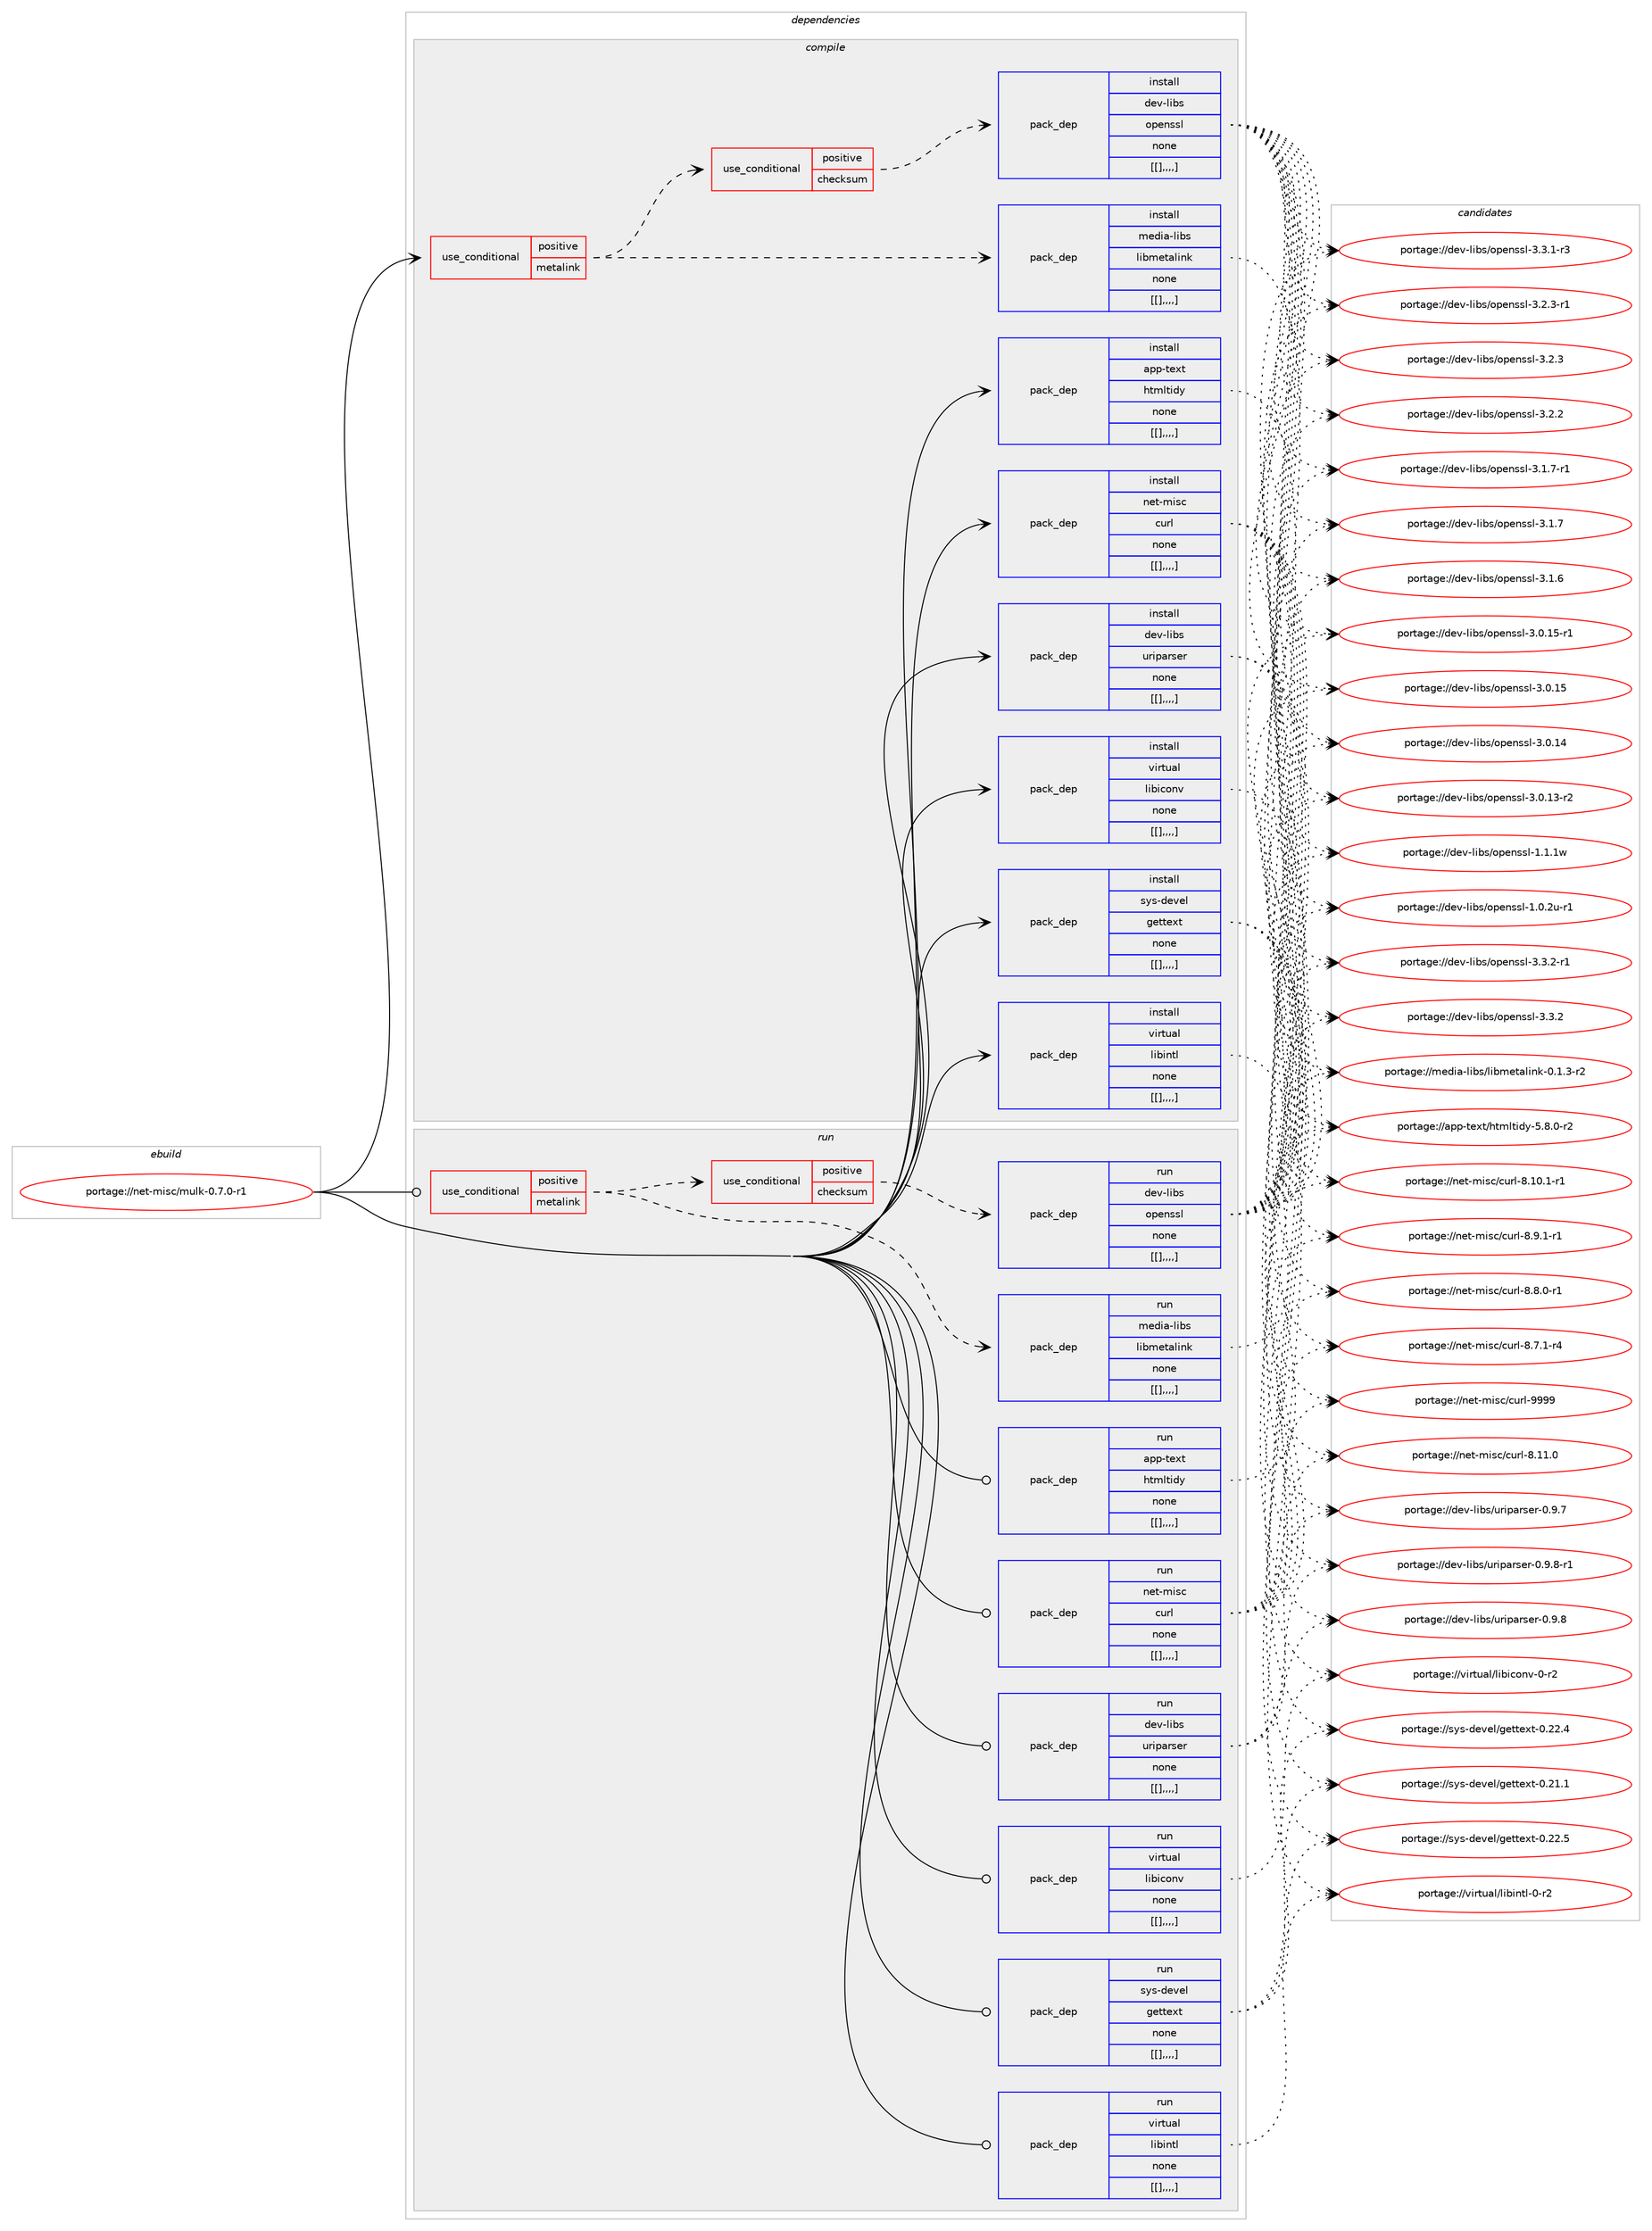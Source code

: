 digraph prolog {

# *************
# Graph options
# *************

newrank=true;
concentrate=true;
compound=true;
graph [rankdir=LR,fontname=Helvetica,fontsize=10,ranksep=1.5];#, ranksep=2.5, nodesep=0.2];
edge  [arrowhead=vee];
node  [fontname=Helvetica,fontsize=10];

# **********
# The ebuild
# **********

subgraph cluster_leftcol {
color=gray;
label=<<i>ebuild</i>>;
id [label="portage://net-misc/mulk-0.7.0-r1", color=red, width=4, href="../net-misc/mulk-0.7.0-r1.svg"];
}

# ****************
# The dependencies
# ****************

subgraph cluster_midcol {
color=gray;
label=<<i>dependencies</i>>;
subgraph cluster_compile {
fillcolor="#eeeeee";
style=filled;
label=<<i>compile</i>>;
subgraph cond72 {
dependency268 [label=<<TABLE BORDER="0" CELLBORDER="1" CELLSPACING="0" CELLPADDING="4"><TR><TD ROWSPAN="3" CELLPADDING="10">use_conditional</TD></TR><TR><TD>positive</TD></TR><TR><TD>metalink</TD></TR></TABLE>>, shape=none, color=red];
subgraph pack201 {
dependency270 [label=<<TABLE BORDER="0" CELLBORDER="1" CELLSPACING="0" CELLPADDING="4" WIDTH="220"><TR><TD ROWSPAN="6" CELLPADDING="30">pack_dep</TD></TR><TR><TD WIDTH="110">install</TD></TR><TR><TD>media-libs</TD></TR><TR><TD>libmetalink</TD></TR><TR><TD>none</TD></TR><TR><TD>[[],,,,]</TD></TR></TABLE>>, shape=none, color=blue];
}
dependency268:e -> dependency270:w [weight=20,style="dashed",arrowhead="vee"];
subgraph cond75 {
dependency283 [label=<<TABLE BORDER="0" CELLBORDER="1" CELLSPACING="0" CELLPADDING="4"><TR><TD ROWSPAN="3" CELLPADDING="10">use_conditional</TD></TR><TR><TD>positive</TD></TR><TR><TD>checksum</TD></TR></TABLE>>, shape=none, color=red];
subgraph pack213 {
dependency298 [label=<<TABLE BORDER="0" CELLBORDER="1" CELLSPACING="0" CELLPADDING="4" WIDTH="220"><TR><TD ROWSPAN="6" CELLPADDING="30">pack_dep</TD></TR><TR><TD WIDTH="110">install</TD></TR><TR><TD>dev-libs</TD></TR><TR><TD>openssl</TD></TR><TR><TD>none</TD></TR><TR><TD>[[],,,,]</TD></TR></TABLE>>, shape=none, color=blue];
}
dependency283:e -> dependency298:w [weight=20,style="dashed",arrowhead="vee"];
}
dependency268:e -> dependency283:w [weight=20,style="dashed",arrowhead="vee"];
}
id:e -> dependency268:w [weight=20,style="solid",arrowhead="vee"];
subgraph pack230 {
dependency308 [label=<<TABLE BORDER="0" CELLBORDER="1" CELLSPACING="0" CELLPADDING="4" WIDTH="220"><TR><TD ROWSPAN="6" CELLPADDING="30">pack_dep</TD></TR><TR><TD WIDTH="110">install</TD></TR><TR><TD>app-text</TD></TR><TR><TD>htmltidy</TD></TR><TR><TD>none</TD></TR><TR><TD>[[],,,,]</TD></TR></TABLE>>, shape=none, color=blue];
}
id:e -> dependency308:w [weight=20,style="solid",arrowhead="vee"];
subgraph pack233 {
dependency314 [label=<<TABLE BORDER="0" CELLBORDER="1" CELLSPACING="0" CELLPADDING="4" WIDTH="220"><TR><TD ROWSPAN="6" CELLPADDING="30">pack_dep</TD></TR><TR><TD WIDTH="110">install</TD></TR><TR><TD>dev-libs</TD></TR><TR><TD>uriparser</TD></TR><TR><TD>none</TD></TR><TR><TD>[[],,,,]</TD></TR></TABLE>>, shape=none, color=blue];
}
id:e -> dependency314:w [weight=20,style="solid",arrowhead="vee"];
subgraph pack241 {
dependency328 [label=<<TABLE BORDER="0" CELLBORDER="1" CELLSPACING="0" CELLPADDING="4" WIDTH="220"><TR><TD ROWSPAN="6" CELLPADDING="30">pack_dep</TD></TR><TR><TD WIDTH="110">install</TD></TR><TR><TD>net-misc</TD></TR><TR><TD>curl</TD></TR><TR><TD>none</TD></TR><TR><TD>[[],,,,]</TD></TR></TABLE>>, shape=none, color=blue];
}
id:e -> dependency328:w [weight=20,style="solid",arrowhead="vee"];
subgraph pack248 {
dependency338 [label=<<TABLE BORDER="0" CELLBORDER="1" CELLSPACING="0" CELLPADDING="4" WIDTH="220"><TR><TD ROWSPAN="6" CELLPADDING="30">pack_dep</TD></TR><TR><TD WIDTH="110">install</TD></TR><TR><TD>sys-devel</TD></TR><TR><TD>gettext</TD></TR><TR><TD>none</TD></TR><TR><TD>[[],,,,]</TD></TR></TABLE>>, shape=none, color=blue];
}
id:e -> dependency338:w [weight=20,style="solid",arrowhead="vee"];
subgraph pack258 {
dependency348 [label=<<TABLE BORDER="0" CELLBORDER="1" CELLSPACING="0" CELLPADDING="4" WIDTH="220"><TR><TD ROWSPAN="6" CELLPADDING="30">pack_dep</TD></TR><TR><TD WIDTH="110">install</TD></TR><TR><TD>virtual</TD></TR><TR><TD>libiconv</TD></TR><TR><TD>none</TD></TR><TR><TD>[[],,,,]</TD></TR></TABLE>>, shape=none, color=blue];
}
id:e -> dependency348:w [weight=20,style="solid",arrowhead="vee"];
subgraph pack262 {
dependency359 [label=<<TABLE BORDER="0" CELLBORDER="1" CELLSPACING="0" CELLPADDING="4" WIDTH="220"><TR><TD ROWSPAN="6" CELLPADDING="30">pack_dep</TD></TR><TR><TD WIDTH="110">install</TD></TR><TR><TD>virtual</TD></TR><TR><TD>libintl</TD></TR><TR><TD>none</TD></TR><TR><TD>[[],,,,]</TD></TR></TABLE>>, shape=none, color=blue];
}
id:e -> dependency359:w [weight=20,style="solid",arrowhead="vee"];
}
subgraph cluster_compileandrun {
fillcolor="#eeeeee";
style=filled;
label=<<i>compile and run</i>>;
}
subgraph cluster_run {
fillcolor="#eeeeee";
style=filled;
label=<<i>run</i>>;
subgraph cond99 {
dependency365 [label=<<TABLE BORDER="0" CELLBORDER="1" CELLSPACING="0" CELLPADDING="4"><TR><TD ROWSPAN="3" CELLPADDING="10">use_conditional</TD></TR><TR><TD>positive</TD></TR><TR><TD>metalink</TD></TR></TABLE>>, shape=none, color=red];
subgraph pack272 {
dependency377 [label=<<TABLE BORDER="0" CELLBORDER="1" CELLSPACING="0" CELLPADDING="4" WIDTH="220"><TR><TD ROWSPAN="6" CELLPADDING="30">pack_dep</TD></TR><TR><TD WIDTH="110">run</TD></TR><TR><TD>media-libs</TD></TR><TR><TD>libmetalink</TD></TR><TR><TD>none</TD></TR><TR><TD>[[],,,,]</TD></TR></TABLE>>, shape=none, color=blue];
}
dependency365:e -> dependency377:w [weight=20,style="dashed",arrowhead="vee"];
subgraph cond108 {
dependency403 [label=<<TABLE BORDER="0" CELLBORDER="1" CELLSPACING="0" CELLPADDING="4"><TR><TD ROWSPAN="3" CELLPADDING="10">use_conditional</TD></TR><TR><TD>positive</TD></TR><TR><TD>checksum</TD></TR></TABLE>>, shape=none, color=red];
subgraph pack290 {
dependency407 [label=<<TABLE BORDER="0" CELLBORDER="1" CELLSPACING="0" CELLPADDING="4" WIDTH="220"><TR><TD ROWSPAN="6" CELLPADDING="30">pack_dep</TD></TR><TR><TD WIDTH="110">run</TD></TR><TR><TD>dev-libs</TD></TR><TR><TD>openssl</TD></TR><TR><TD>none</TD></TR><TR><TD>[[],,,,]</TD></TR></TABLE>>, shape=none, color=blue];
}
dependency403:e -> dependency407:w [weight=20,style="dashed",arrowhead="vee"];
}
dependency365:e -> dependency403:w [weight=20,style="dashed",arrowhead="vee"];
}
id:e -> dependency365:w [weight=20,style="solid",arrowhead="odot"];
subgraph pack297 {
dependency415 [label=<<TABLE BORDER="0" CELLBORDER="1" CELLSPACING="0" CELLPADDING="4" WIDTH="220"><TR><TD ROWSPAN="6" CELLPADDING="30">pack_dep</TD></TR><TR><TD WIDTH="110">run</TD></TR><TR><TD>app-text</TD></TR><TR><TD>htmltidy</TD></TR><TR><TD>none</TD></TR><TR><TD>[[],,,,]</TD></TR></TABLE>>, shape=none, color=blue];
}
id:e -> dependency415:w [weight=20,style="solid",arrowhead="odot"];
subgraph pack300 {
dependency420 [label=<<TABLE BORDER="0" CELLBORDER="1" CELLSPACING="0" CELLPADDING="4" WIDTH="220"><TR><TD ROWSPAN="6" CELLPADDING="30">pack_dep</TD></TR><TR><TD WIDTH="110">run</TD></TR><TR><TD>dev-libs</TD></TR><TR><TD>uriparser</TD></TR><TR><TD>none</TD></TR><TR><TD>[[],,,,]</TD></TR></TABLE>>, shape=none, color=blue];
}
id:e -> dependency420:w [weight=20,style="solid",arrowhead="odot"];
subgraph pack305 {
dependency427 [label=<<TABLE BORDER="0" CELLBORDER="1" CELLSPACING="0" CELLPADDING="4" WIDTH="220"><TR><TD ROWSPAN="6" CELLPADDING="30">pack_dep</TD></TR><TR><TD WIDTH="110">run</TD></TR><TR><TD>net-misc</TD></TR><TR><TD>curl</TD></TR><TR><TD>none</TD></TR><TR><TD>[[],,,,]</TD></TR></TABLE>>, shape=none, color=blue];
}
id:e -> dependency427:w [weight=20,style="solid",arrowhead="odot"];
subgraph pack310 {
dependency433 [label=<<TABLE BORDER="0" CELLBORDER="1" CELLSPACING="0" CELLPADDING="4" WIDTH="220"><TR><TD ROWSPAN="6" CELLPADDING="30">pack_dep</TD></TR><TR><TD WIDTH="110">run</TD></TR><TR><TD>sys-devel</TD></TR><TR><TD>gettext</TD></TR><TR><TD>none</TD></TR><TR><TD>[[],,,,]</TD></TR></TABLE>>, shape=none, color=blue];
}
id:e -> dependency433:w [weight=20,style="solid",arrowhead="odot"];
subgraph pack319 {
dependency445 [label=<<TABLE BORDER="0" CELLBORDER="1" CELLSPACING="0" CELLPADDING="4" WIDTH="220"><TR><TD ROWSPAN="6" CELLPADDING="30">pack_dep</TD></TR><TR><TD WIDTH="110">run</TD></TR><TR><TD>virtual</TD></TR><TR><TD>libiconv</TD></TR><TR><TD>none</TD></TR><TR><TD>[[],,,,]</TD></TR></TABLE>>, shape=none, color=blue];
}
id:e -> dependency445:w [weight=20,style="solid",arrowhead="odot"];
subgraph pack327 {
dependency457 [label=<<TABLE BORDER="0" CELLBORDER="1" CELLSPACING="0" CELLPADDING="4" WIDTH="220"><TR><TD ROWSPAN="6" CELLPADDING="30">pack_dep</TD></TR><TR><TD WIDTH="110">run</TD></TR><TR><TD>virtual</TD></TR><TR><TD>libintl</TD></TR><TR><TD>none</TD></TR><TR><TD>[[],,,,]</TD></TR></TABLE>>, shape=none, color=blue];
}
id:e -> dependency457:w [weight=20,style="solid",arrowhead="odot"];
}
}

# **************
# The candidates
# **************

subgraph cluster_choices {
rank=same;
color=gray;
label=<<i>candidates</i>>;

subgraph choice212 {
color=black;
nodesep=1;
choice1091011001059745108105981154710810598109101116971081051101074548464946514511450 [label="portage://media-libs/libmetalink-0.1.3-r2", color=red, width=4,href="../media-libs/libmetalink-0.1.3-r2.svg"];
dependency270:e -> choice1091011001059745108105981154710810598109101116971081051101074548464946514511450:w [style=dotted,weight="100"];
}
subgraph choice214 {
color=black;
nodesep=1;
choice1001011184510810598115471111121011101151151084551465146504511449 [label="portage://dev-libs/openssl-3.3.2-r1", color=red, width=4,href="../dev-libs/openssl-3.3.2-r1.svg"];
choice100101118451081059811547111112101110115115108455146514650 [label="portage://dev-libs/openssl-3.3.2", color=red, width=4,href="../dev-libs/openssl-3.3.2.svg"];
choice1001011184510810598115471111121011101151151084551465146494511451 [label="portage://dev-libs/openssl-3.3.1-r3", color=red, width=4,href="../dev-libs/openssl-3.3.1-r3.svg"];
choice1001011184510810598115471111121011101151151084551465046514511449 [label="portage://dev-libs/openssl-3.2.3-r1", color=red, width=4,href="../dev-libs/openssl-3.2.3-r1.svg"];
choice100101118451081059811547111112101110115115108455146504651 [label="portage://dev-libs/openssl-3.2.3", color=red, width=4,href="../dev-libs/openssl-3.2.3.svg"];
choice100101118451081059811547111112101110115115108455146504650 [label="portage://dev-libs/openssl-3.2.2", color=red, width=4,href="../dev-libs/openssl-3.2.2.svg"];
choice1001011184510810598115471111121011101151151084551464946554511449 [label="portage://dev-libs/openssl-3.1.7-r1", color=red, width=4,href="../dev-libs/openssl-3.1.7-r1.svg"];
choice100101118451081059811547111112101110115115108455146494655 [label="portage://dev-libs/openssl-3.1.7", color=red, width=4,href="../dev-libs/openssl-3.1.7.svg"];
choice100101118451081059811547111112101110115115108455146494654 [label="portage://dev-libs/openssl-3.1.6", color=red, width=4,href="../dev-libs/openssl-3.1.6.svg"];
choice100101118451081059811547111112101110115115108455146484649534511449 [label="portage://dev-libs/openssl-3.0.15-r1", color=red, width=4,href="../dev-libs/openssl-3.0.15-r1.svg"];
choice10010111845108105981154711111210111011511510845514648464953 [label="portage://dev-libs/openssl-3.0.15", color=red, width=4,href="../dev-libs/openssl-3.0.15.svg"];
choice10010111845108105981154711111210111011511510845514648464952 [label="portage://dev-libs/openssl-3.0.14", color=red, width=4,href="../dev-libs/openssl-3.0.14.svg"];
choice100101118451081059811547111112101110115115108455146484649514511450 [label="portage://dev-libs/openssl-3.0.13-r2", color=red, width=4,href="../dev-libs/openssl-3.0.13-r2.svg"];
choice100101118451081059811547111112101110115115108454946494649119 [label="portage://dev-libs/openssl-1.1.1w", color=red, width=4,href="../dev-libs/openssl-1.1.1w.svg"];
choice1001011184510810598115471111121011101151151084549464846501174511449 [label="portage://dev-libs/openssl-1.0.2u-r1", color=red, width=4,href="../dev-libs/openssl-1.0.2u-r1.svg"];
dependency298:e -> choice1001011184510810598115471111121011101151151084551465146504511449:w [style=dotted,weight="100"];
dependency298:e -> choice100101118451081059811547111112101110115115108455146514650:w [style=dotted,weight="100"];
dependency298:e -> choice1001011184510810598115471111121011101151151084551465146494511451:w [style=dotted,weight="100"];
dependency298:e -> choice1001011184510810598115471111121011101151151084551465046514511449:w [style=dotted,weight="100"];
dependency298:e -> choice100101118451081059811547111112101110115115108455146504651:w [style=dotted,weight="100"];
dependency298:e -> choice100101118451081059811547111112101110115115108455146504650:w [style=dotted,weight="100"];
dependency298:e -> choice1001011184510810598115471111121011101151151084551464946554511449:w [style=dotted,weight="100"];
dependency298:e -> choice100101118451081059811547111112101110115115108455146494655:w [style=dotted,weight="100"];
dependency298:e -> choice100101118451081059811547111112101110115115108455146494654:w [style=dotted,weight="100"];
dependency298:e -> choice100101118451081059811547111112101110115115108455146484649534511449:w [style=dotted,weight="100"];
dependency298:e -> choice10010111845108105981154711111210111011511510845514648464953:w [style=dotted,weight="100"];
dependency298:e -> choice10010111845108105981154711111210111011511510845514648464952:w [style=dotted,weight="100"];
dependency298:e -> choice100101118451081059811547111112101110115115108455146484649514511450:w [style=dotted,weight="100"];
dependency298:e -> choice100101118451081059811547111112101110115115108454946494649119:w [style=dotted,weight="100"];
dependency298:e -> choice1001011184510810598115471111121011101151151084549464846501174511449:w [style=dotted,weight="100"];
}
subgraph choice232 {
color=black;
nodesep=1;
choice9711211245116101120116471041161091081161051001214553465646484511450 [label="portage://app-text/htmltidy-5.8.0-r2", color=red, width=4,href="../app-text/htmltidy-5.8.0-r2.svg"];
dependency308:e -> choice9711211245116101120116471041161091081161051001214553465646484511450:w [style=dotted,weight="100"];
}
subgraph choice235 {
color=black;
nodesep=1;
choice100101118451081059811547117114105112971141151011144548465746564511449 [label="portage://dev-libs/uriparser-0.9.8-r1", color=red, width=4,href="../dev-libs/uriparser-0.9.8-r1.svg"];
choice10010111845108105981154711711410511297114115101114454846574656 [label="portage://dev-libs/uriparser-0.9.8", color=red, width=4,href="../dev-libs/uriparser-0.9.8.svg"];
choice10010111845108105981154711711410511297114115101114454846574655 [label="portage://dev-libs/uriparser-0.9.7", color=red, width=4,href="../dev-libs/uriparser-0.9.7.svg"];
dependency314:e -> choice100101118451081059811547117114105112971141151011144548465746564511449:w [style=dotted,weight="100"];
dependency314:e -> choice10010111845108105981154711711410511297114115101114454846574656:w [style=dotted,weight="100"];
dependency314:e -> choice10010111845108105981154711711410511297114115101114454846574655:w [style=dotted,weight="100"];
}
subgraph choice240 {
color=black;
nodesep=1;
choice110101116451091051159947991171141084557575757 [label="portage://net-misc/curl-9999", color=red, width=4,href="../net-misc/curl-9999.svg"];
choice1101011164510910511599479911711410845564649494648 [label="portage://net-misc/curl-8.11.0", color=red, width=4,href="../net-misc/curl-8.11.0.svg"];
choice11010111645109105115994799117114108455646494846494511449 [label="portage://net-misc/curl-8.10.1-r1", color=red, width=4,href="../net-misc/curl-8.10.1-r1.svg"];
choice110101116451091051159947991171141084556465746494511449 [label="portage://net-misc/curl-8.9.1-r1", color=red, width=4,href="../net-misc/curl-8.9.1-r1.svg"];
choice110101116451091051159947991171141084556465646484511449 [label="portage://net-misc/curl-8.8.0-r1", color=red, width=4,href="../net-misc/curl-8.8.0-r1.svg"];
choice110101116451091051159947991171141084556465546494511452 [label="portage://net-misc/curl-8.7.1-r4", color=red, width=4,href="../net-misc/curl-8.7.1-r4.svg"];
dependency328:e -> choice110101116451091051159947991171141084557575757:w [style=dotted,weight="100"];
dependency328:e -> choice1101011164510910511599479911711410845564649494648:w [style=dotted,weight="100"];
dependency328:e -> choice11010111645109105115994799117114108455646494846494511449:w [style=dotted,weight="100"];
dependency328:e -> choice110101116451091051159947991171141084556465746494511449:w [style=dotted,weight="100"];
dependency328:e -> choice110101116451091051159947991171141084556465646484511449:w [style=dotted,weight="100"];
dependency328:e -> choice110101116451091051159947991171141084556465546494511452:w [style=dotted,weight="100"];
}
subgraph choice253 {
color=black;
nodesep=1;
choice115121115451001011181011084710310111611610112011645484650504653 [label="portage://sys-devel/gettext-0.22.5", color=red, width=4,href="../sys-devel/gettext-0.22.5.svg"];
choice115121115451001011181011084710310111611610112011645484650504652 [label="portage://sys-devel/gettext-0.22.4", color=red, width=4,href="../sys-devel/gettext-0.22.4.svg"];
choice115121115451001011181011084710310111611610112011645484650494649 [label="portage://sys-devel/gettext-0.21.1", color=red, width=4,href="../sys-devel/gettext-0.21.1.svg"];
dependency338:e -> choice115121115451001011181011084710310111611610112011645484650504653:w [style=dotted,weight="100"];
dependency338:e -> choice115121115451001011181011084710310111611610112011645484650504652:w [style=dotted,weight="100"];
dependency338:e -> choice115121115451001011181011084710310111611610112011645484650494649:w [style=dotted,weight="100"];
}
subgraph choice256 {
color=black;
nodesep=1;
choice1181051141161179710847108105981059911111011845484511450 [label="portage://virtual/libiconv-0-r2", color=red, width=4,href="../virtual/libiconv-0-r2.svg"];
dependency348:e -> choice1181051141161179710847108105981059911111011845484511450:w [style=dotted,weight="100"];
}
subgraph choice258 {
color=black;
nodesep=1;
choice11810511411611797108471081059810511011610845484511450 [label="portage://virtual/libintl-0-r2", color=red, width=4,href="../virtual/libintl-0-r2.svg"];
dependency359:e -> choice11810511411611797108471081059810511011610845484511450:w [style=dotted,weight="100"];
}
subgraph choice260 {
color=black;
nodesep=1;
choice1091011001059745108105981154710810598109101116971081051101074548464946514511450 [label="portage://media-libs/libmetalink-0.1.3-r2", color=red, width=4,href="../media-libs/libmetalink-0.1.3-r2.svg"];
dependency377:e -> choice1091011001059745108105981154710810598109101116971081051101074548464946514511450:w [style=dotted,weight="100"];
}
subgraph choice264 {
color=black;
nodesep=1;
choice1001011184510810598115471111121011101151151084551465146504511449 [label="portage://dev-libs/openssl-3.3.2-r1", color=red, width=4,href="../dev-libs/openssl-3.3.2-r1.svg"];
choice100101118451081059811547111112101110115115108455146514650 [label="portage://dev-libs/openssl-3.3.2", color=red, width=4,href="../dev-libs/openssl-3.3.2.svg"];
choice1001011184510810598115471111121011101151151084551465146494511451 [label="portage://dev-libs/openssl-3.3.1-r3", color=red, width=4,href="../dev-libs/openssl-3.3.1-r3.svg"];
choice1001011184510810598115471111121011101151151084551465046514511449 [label="portage://dev-libs/openssl-3.2.3-r1", color=red, width=4,href="../dev-libs/openssl-3.2.3-r1.svg"];
choice100101118451081059811547111112101110115115108455146504651 [label="portage://dev-libs/openssl-3.2.3", color=red, width=4,href="../dev-libs/openssl-3.2.3.svg"];
choice100101118451081059811547111112101110115115108455146504650 [label="portage://dev-libs/openssl-3.2.2", color=red, width=4,href="../dev-libs/openssl-3.2.2.svg"];
choice1001011184510810598115471111121011101151151084551464946554511449 [label="portage://dev-libs/openssl-3.1.7-r1", color=red, width=4,href="../dev-libs/openssl-3.1.7-r1.svg"];
choice100101118451081059811547111112101110115115108455146494655 [label="portage://dev-libs/openssl-3.1.7", color=red, width=4,href="../dev-libs/openssl-3.1.7.svg"];
choice100101118451081059811547111112101110115115108455146494654 [label="portage://dev-libs/openssl-3.1.6", color=red, width=4,href="../dev-libs/openssl-3.1.6.svg"];
choice100101118451081059811547111112101110115115108455146484649534511449 [label="portage://dev-libs/openssl-3.0.15-r1", color=red, width=4,href="../dev-libs/openssl-3.0.15-r1.svg"];
choice10010111845108105981154711111210111011511510845514648464953 [label="portage://dev-libs/openssl-3.0.15", color=red, width=4,href="../dev-libs/openssl-3.0.15.svg"];
choice10010111845108105981154711111210111011511510845514648464952 [label="portage://dev-libs/openssl-3.0.14", color=red, width=4,href="../dev-libs/openssl-3.0.14.svg"];
choice100101118451081059811547111112101110115115108455146484649514511450 [label="portage://dev-libs/openssl-3.0.13-r2", color=red, width=4,href="../dev-libs/openssl-3.0.13-r2.svg"];
choice100101118451081059811547111112101110115115108454946494649119 [label="portage://dev-libs/openssl-1.1.1w", color=red, width=4,href="../dev-libs/openssl-1.1.1w.svg"];
choice1001011184510810598115471111121011101151151084549464846501174511449 [label="portage://dev-libs/openssl-1.0.2u-r1", color=red, width=4,href="../dev-libs/openssl-1.0.2u-r1.svg"];
dependency407:e -> choice1001011184510810598115471111121011101151151084551465146504511449:w [style=dotted,weight="100"];
dependency407:e -> choice100101118451081059811547111112101110115115108455146514650:w [style=dotted,weight="100"];
dependency407:e -> choice1001011184510810598115471111121011101151151084551465146494511451:w [style=dotted,weight="100"];
dependency407:e -> choice1001011184510810598115471111121011101151151084551465046514511449:w [style=dotted,weight="100"];
dependency407:e -> choice100101118451081059811547111112101110115115108455146504651:w [style=dotted,weight="100"];
dependency407:e -> choice100101118451081059811547111112101110115115108455146504650:w [style=dotted,weight="100"];
dependency407:e -> choice1001011184510810598115471111121011101151151084551464946554511449:w [style=dotted,weight="100"];
dependency407:e -> choice100101118451081059811547111112101110115115108455146494655:w [style=dotted,weight="100"];
dependency407:e -> choice100101118451081059811547111112101110115115108455146494654:w [style=dotted,weight="100"];
dependency407:e -> choice100101118451081059811547111112101110115115108455146484649534511449:w [style=dotted,weight="100"];
dependency407:e -> choice10010111845108105981154711111210111011511510845514648464953:w [style=dotted,weight="100"];
dependency407:e -> choice10010111845108105981154711111210111011511510845514648464952:w [style=dotted,weight="100"];
dependency407:e -> choice100101118451081059811547111112101110115115108455146484649514511450:w [style=dotted,weight="100"];
dependency407:e -> choice100101118451081059811547111112101110115115108454946494649119:w [style=dotted,weight="100"];
dependency407:e -> choice1001011184510810598115471111121011101151151084549464846501174511449:w [style=dotted,weight="100"];
}
subgraph choice286 {
color=black;
nodesep=1;
choice9711211245116101120116471041161091081161051001214553465646484511450 [label="portage://app-text/htmltidy-5.8.0-r2", color=red, width=4,href="../app-text/htmltidy-5.8.0-r2.svg"];
dependency415:e -> choice9711211245116101120116471041161091081161051001214553465646484511450:w [style=dotted,weight="100"];
}
subgraph choice287 {
color=black;
nodesep=1;
choice100101118451081059811547117114105112971141151011144548465746564511449 [label="portage://dev-libs/uriparser-0.9.8-r1", color=red, width=4,href="../dev-libs/uriparser-0.9.8-r1.svg"];
choice10010111845108105981154711711410511297114115101114454846574656 [label="portage://dev-libs/uriparser-0.9.8", color=red, width=4,href="../dev-libs/uriparser-0.9.8.svg"];
choice10010111845108105981154711711410511297114115101114454846574655 [label="portage://dev-libs/uriparser-0.9.7", color=red, width=4,href="../dev-libs/uriparser-0.9.7.svg"];
dependency420:e -> choice100101118451081059811547117114105112971141151011144548465746564511449:w [style=dotted,weight="100"];
dependency420:e -> choice10010111845108105981154711711410511297114115101114454846574656:w [style=dotted,weight="100"];
dependency420:e -> choice10010111845108105981154711711410511297114115101114454846574655:w [style=dotted,weight="100"];
}
subgraph choice289 {
color=black;
nodesep=1;
choice110101116451091051159947991171141084557575757 [label="portage://net-misc/curl-9999", color=red, width=4,href="../net-misc/curl-9999.svg"];
choice1101011164510910511599479911711410845564649494648 [label="portage://net-misc/curl-8.11.0", color=red, width=4,href="../net-misc/curl-8.11.0.svg"];
choice11010111645109105115994799117114108455646494846494511449 [label="portage://net-misc/curl-8.10.1-r1", color=red, width=4,href="../net-misc/curl-8.10.1-r1.svg"];
choice110101116451091051159947991171141084556465746494511449 [label="portage://net-misc/curl-8.9.1-r1", color=red, width=4,href="../net-misc/curl-8.9.1-r1.svg"];
choice110101116451091051159947991171141084556465646484511449 [label="portage://net-misc/curl-8.8.0-r1", color=red, width=4,href="../net-misc/curl-8.8.0-r1.svg"];
choice110101116451091051159947991171141084556465546494511452 [label="portage://net-misc/curl-8.7.1-r4", color=red, width=4,href="../net-misc/curl-8.7.1-r4.svg"];
dependency427:e -> choice110101116451091051159947991171141084557575757:w [style=dotted,weight="100"];
dependency427:e -> choice1101011164510910511599479911711410845564649494648:w [style=dotted,weight="100"];
dependency427:e -> choice11010111645109105115994799117114108455646494846494511449:w [style=dotted,weight="100"];
dependency427:e -> choice110101116451091051159947991171141084556465746494511449:w [style=dotted,weight="100"];
dependency427:e -> choice110101116451091051159947991171141084556465646484511449:w [style=dotted,weight="100"];
dependency427:e -> choice110101116451091051159947991171141084556465546494511452:w [style=dotted,weight="100"];
}
subgraph choice298 {
color=black;
nodesep=1;
choice115121115451001011181011084710310111611610112011645484650504653 [label="portage://sys-devel/gettext-0.22.5", color=red, width=4,href="../sys-devel/gettext-0.22.5.svg"];
choice115121115451001011181011084710310111611610112011645484650504652 [label="portage://sys-devel/gettext-0.22.4", color=red, width=4,href="../sys-devel/gettext-0.22.4.svg"];
choice115121115451001011181011084710310111611610112011645484650494649 [label="portage://sys-devel/gettext-0.21.1", color=red, width=4,href="../sys-devel/gettext-0.21.1.svg"];
dependency433:e -> choice115121115451001011181011084710310111611610112011645484650504653:w [style=dotted,weight="100"];
dependency433:e -> choice115121115451001011181011084710310111611610112011645484650504652:w [style=dotted,weight="100"];
dependency433:e -> choice115121115451001011181011084710310111611610112011645484650494649:w [style=dotted,weight="100"];
}
subgraph choice315 {
color=black;
nodesep=1;
choice1181051141161179710847108105981059911111011845484511450 [label="portage://virtual/libiconv-0-r2", color=red, width=4,href="../virtual/libiconv-0-r2.svg"];
dependency445:e -> choice1181051141161179710847108105981059911111011845484511450:w [style=dotted,weight="100"];
}
subgraph choice327 {
color=black;
nodesep=1;
choice11810511411611797108471081059810511011610845484511450 [label="portage://virtual/libintl-0-r2", color=red, width=4,href="../virtual/libintl-0-r2.svg"];
dependency457:e -> choice11810511411611797108471081059810511011610845484511450:w [style=dotted,weight="100"];
}
}

}

